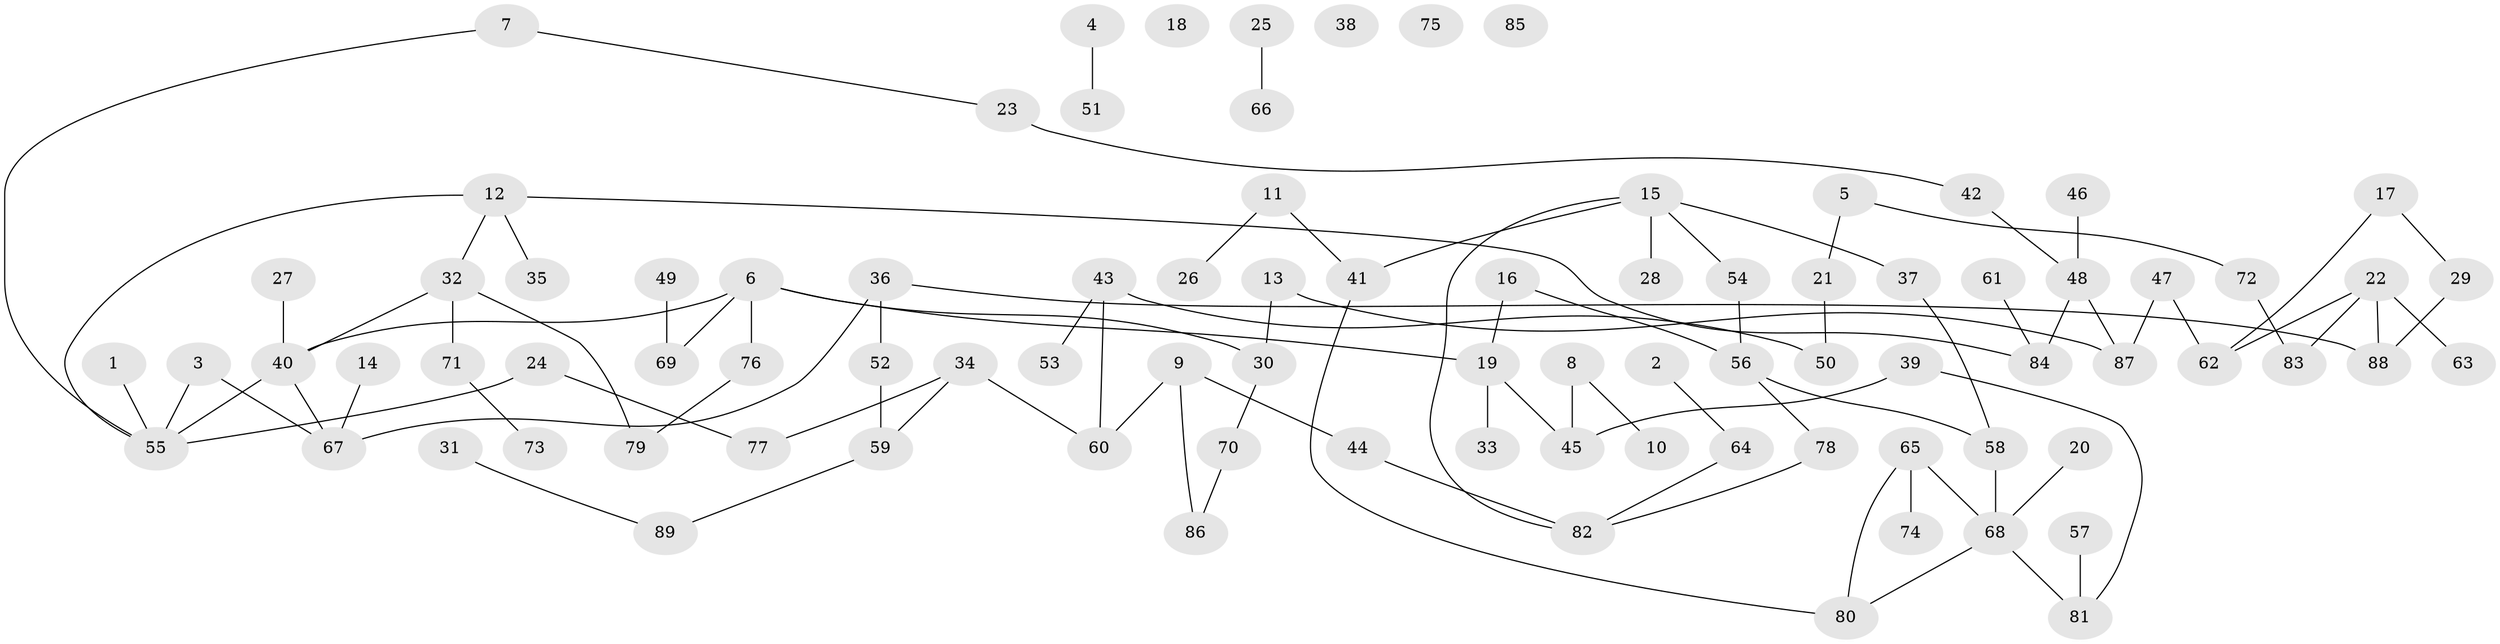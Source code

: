 // coarse degree distribution, {1: 0.3181818181818182, 6: 0.022727272727272728, 0: 0.11363636363636363, 2: 0.22727272727272727, 8: 0.022727272727272728, 4: 0.06818181818181818, 5: 0.045454545454545456, 3: 0.1590909090909091, 7: 0.022727272727272728}
// Generated by graph-tools (version 1.1) at 2025/54/03/05/25 16:54:46]
// undirected, 89 vertices, 98 edges
graph export_dot {
graph [start="1"]
  node [color=gray90,style=filled];
  1;
  2;
  3;
  4;
  5;
  6;
  7;
  8;
  9;
  10;
  11;
  12;
  13;
  14;
  15;
  16;
  17;
  18;
  19;
  20;
  21;
  22;
  23;
  24;
  25;
  26;
  27;
  28;
  29;
  30;
  31;
  32;
  33;
  34;
  35;
  36;
  37;
  38;
  39;
  40;
  41;
  42;
  43;
  44;
  45;
  46;
  47;
  48;
  49;
  50;
  51;
  52;
  53;
  54;
  55;
  56;
  57;
  58;
  59;
  60;
  61;
  62;
  63;
  64;
  65;
  66;
  67;
  68;
  69;
  70;
  71;
  72;
  73;
  74;
  75;
  76;
  77;
  78;
  79;
  80;
  81;
  82;
  83;
  84;
  85;
  86;
  87;
  88;
  89;
  1 -- 55;
  2 -- 64;
  3 -- 55;
  3 -- 67;
  4 -- 51;
  5 -- 21;
  5 -- 72;
  6 -- 19;
  6 -- 30;
  6 -- 40;
  6 -- 69;
  6 -- 76;
  7 -- 23;
  7 -- 55;
  8 -- 10;
  8 -- 45;
  9 -- 44;
  9 -- 60;
  9 -- 86;
  11 -- 26;
  11 -- 41;
  12 -- 32;
  12 -- 35;
  12 -- 55;
  12 -- 84;
  13 -- 30;
  13 -- 87;
  14 -- 67;
  15 -- 28;
  15 -- 37;
  15 -- 41;
  15 -- 54;
  15 -- 82;
  16 -- 19;
  16 -- 56;
  17 -- 29;
  17 -- 62;
  19 -- 33;
  19 -- 45;
  20 -- 68;
  21 -- 50;
  22 -- 62;
  22 -- 63;
  22 -- 83;
  22 -- 88;
  23 -- 42;
  24 -- 55;
  24 -- 77;
  25 -- 66;
  27 -- 40;
  29 -- 88;
  30 -- 70;
  31 -- 89;
  32 -- 40;
  32 -- 71;
  32 -- 79;
  34 -- 59;
  34 -- 60;
  34 -- 77;
  36 -- 52;
  36 -- 67;
  36 -- 88;
  37 -- 58;
  39 -- 45;
  39 -- 81;
  40 -- 55;
  40 -- 67;
  41 -- 80;
  42 -- 48;
  43 -- 50;
  43 -- 53;
  43 -- 60;
  44 -- 82;
  46 -- 48;
  47 -- 62;
  47 -- 87;
  48 -- 84;
  48 -- 87;
  49 -- 69;
  52 -- 59;
  54 -- 56;
  56 -- 58;
  56 -- 78;
  57 -- 81;
  58 -- 68;
  59 -- 89;
  61 -- 84;
  64 -- 82;
  65 -- 68;
  65 -- 74;
  65 -- 80;
  68 -- 80;
  68 -- 81;
  70 -- 86;
  71 -- 73;
  72 -- 83;
  76 -- 79;
  78 -- 82;
}
